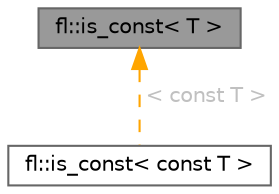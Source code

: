 digraph "fl::is_const&lt; T &gt;"
{
 // INTERACTIVE_SVG=YES
 // LATEX_PDF_SIZE
  bgcolor="transparent";
  edge [fontname=Helvetica,fontsize=10,labelfontname=Helvetica,labelfontsize=10];
  node [fontname=Helvetica,fontsize=10,shape=box,height=0.2,width=0.4];
  Node1 [id="Node000001",label="fl::is_const\< T \>",height=0.2,width=0.4,color="gray40", fillcolor="grey60", style="filled", fontcolor="black",tooltip=" "];
  Node1 -> Node2 [id="edge1_Node000001_Node000002",dir="back",color="orange",style="dashed",tooltip=" ",label=" \< const T \>",fontcolor="grey" ];
  Node2 [id="Node000002",label="fl::is_const\< const T \>",height=0.2,width=0.4,color="gray40", fillcolor="white", style="filled",URL="$db/d7d/structfl_1_1is__const_3_01const_01_t_01_4.html",tooltip=" "];
}
